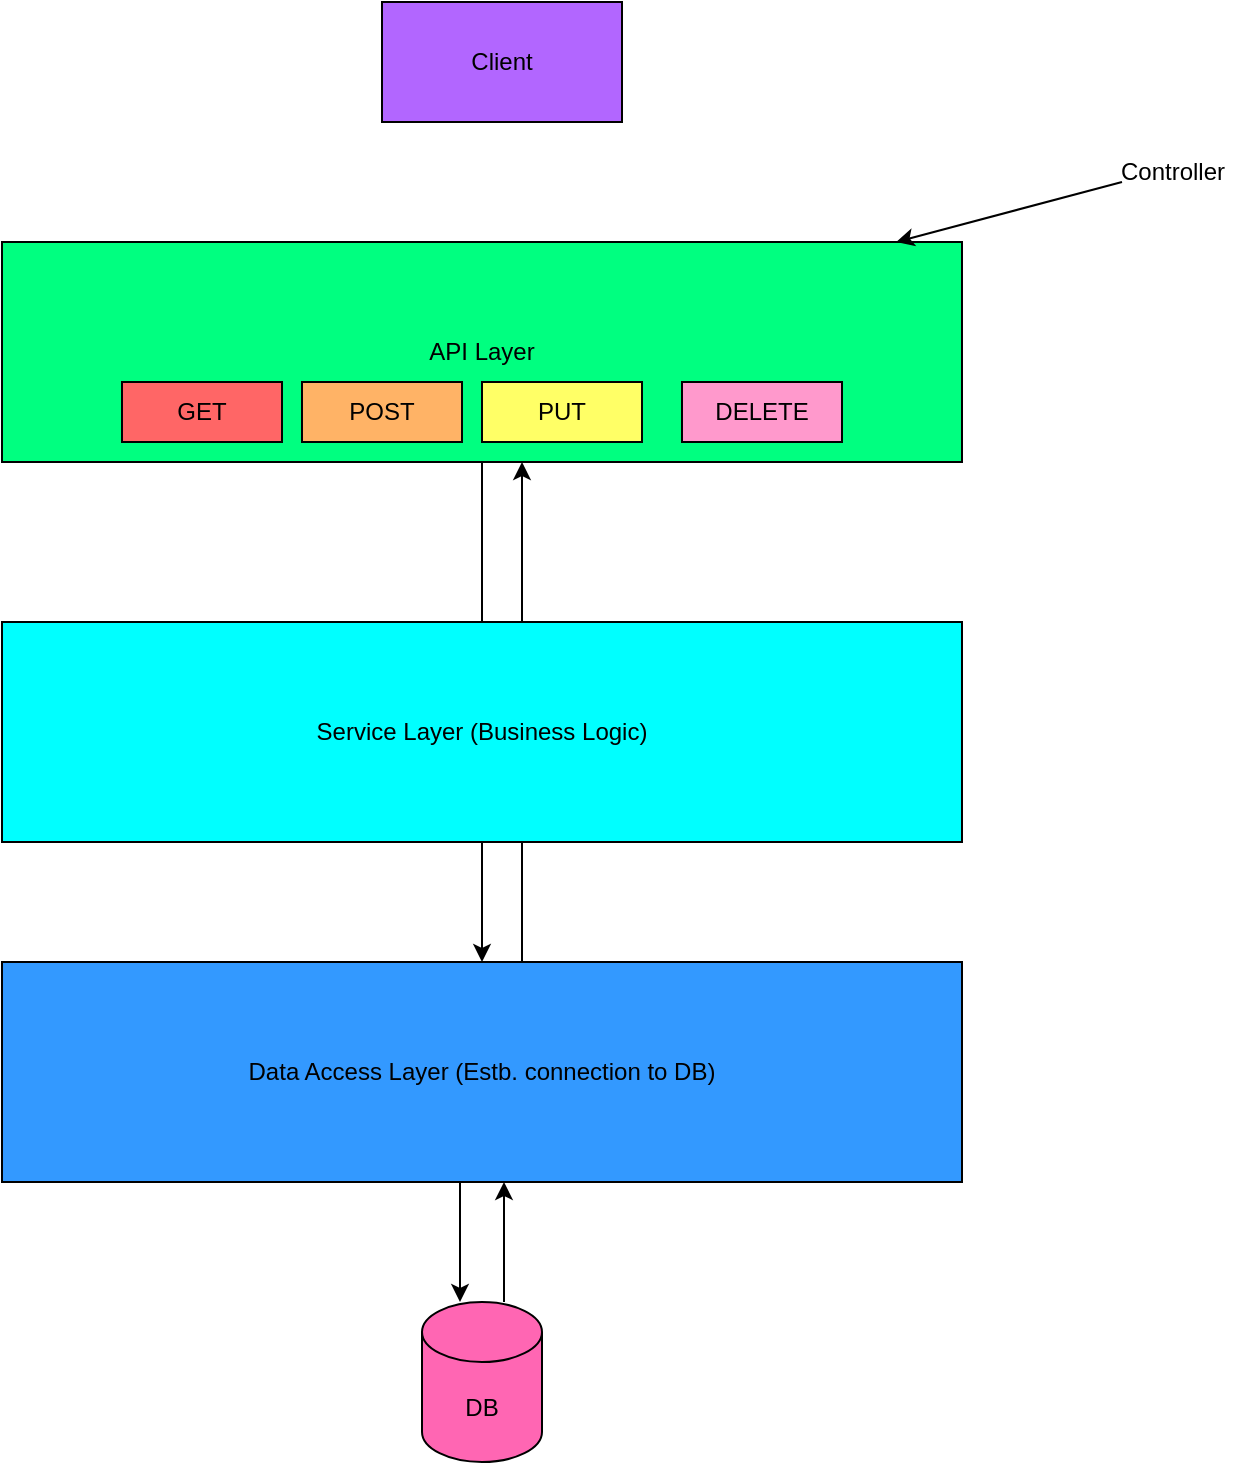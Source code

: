 <mxfile version="24.3.1" type="device">
  <diagram name="Page-1" id="N8vr7S4GNqqB9uquXOqX">
    <mxGraphModel dx="1802" dy="845" grid="1" gridSize="10" guides="1" tooltips="1" connect="1" arrows="1" fold="1" page="1" pageScale="1" pageWidth="850" pageHeight="1100" math="0" shadow="0">
      <root>
        <mxCell id="0" />
        <mxCell id="1" parent="0" />
        <mxCell id="nUbN1-PU3jVC_skDTHLs-14" value="" style="endArrow=classic;html=1;rounded=0;" parent="1" edge="1">
          <mxGeometry width="50" height="50" relative="1" as="geometry">
            <mxPoint x="350" y="620" as="sourcePoint" />
            <mxPoint x="350" y="370" as="targetPoint" />
          </mxGeometry>
        </mxCell>
        <mxCell id="nUbN1-PU3jVC_skDTHLs-13" value="" style="endArrow=classic;html=1;rounded=0;" parent="1" source="nUbN1-PU3jVC_skDTHLs-3" target="nUbN1-PU3jVC_skDTHLs-9" edge="1">
          <mxGeometry width="50" height="50" relative="1" as="geometry">
            <mxPoint x="400" y="560" as="sourcePoint" />
            <mxPoint x="450" y="510" as="targetPoint" />
          </mxGeometry>
        </mxCell>
        <mxCell id="nUbN1-PU3jVC_skDTHLs-2" value="Client" style="rounded=0;whiteSpace=wrap;html=1;fillColor=#B266FF;" parent="1" vertex="1">
          <mxGeometry x="280" y="140" width="120" height="60" as="geometry" />
        </mxCell>
        <mxCell id="nUbN1-PU3jVC_skDTHLs-3" value="API Layer" style="rounded=0;whiteSpace=wrap;html=1;align=center;fillColor=#00FF80;" parent="1" vertex="1">
          <mxGeometry x="90" y="260" width="480" height="110" as="geometry" />
        </mxCell>
        <mxCell id="nUbN1-PU3jVC_skDTHLs-4" value="GET" style="rounded=0;whiteSpace=wrap;html=1;fillColor=#FF6666;" parent="1" vertex="1">
          <mxGeometry x="150" y="330" width="80" height="30" as="geometry" />
        </mxCell>
        <mxCell id="nUbN1-PU3jVC_skDTHLs-5" value="POST" style="rounded=0;whiteSpace=wrap;html=1;fillColor=#FFB366;" parent="1" vertex="1">
          <mxGeometry x="240" y="330" width="80" height="30" as="geometry" />
        </mxCell>
        <mxCell id="nUbN1-PU3jVC_skDTHLs-6" value="PUT" style="rounded=0;whiteSpace=wrap;html=1;fillColor=#FFFF66;" parent="1" vertex="1">
          <mxGeometry x="330" y="330" width="80" height="30" as="geometry" />
        </mxCell>
        <mxCell id="nUbN1-PU3jVC_skDTHLs-7" value="DELETE" style="rounded=0;whiteSpace=wrap;html=1;fillColor=#FF99CC;" parent="1" vertex="1">
          <mxGeometry x="430" y="330" width="80" height="30" as="geometry" />
        </mxCell>
        <mxCell id="nUbN1-PU3jVC_skDTHLs-9" value="Data Access Layer (Estb. connection to DB)" style="rounded=0;whiteSpace=wrap;html=1;align=center;fillColor=#3399FF;" parent="1" vertex="1">
          <mxGeometry x="90" y="620" width="480" height="110" as="geometry" />
        </mxCell>
        <mxCell id="nUbN1-PU3jVC_skDTHLs-10" value="DB" style="shape=cylinder3;whiteSpace=wrap;html=1;boundedLbl=1;backgroundOutline=1;size=15;fillColor=#FF66B3;" parent="1" vertex="1">
          <mxGeometry x="300" y="790" width="60" height="80" as="geometry" />
        </mxCell>
        <mxCell id="nUbN1-PU3jVC_skDTHLs-8" value="Service Layer (Business Logic)" style="rounded=0;whiteSpace=wrap;html=1;align=center;fillColor=#00FFFF;" parent="1" vertex="1">
          <mxGeometry x="90" y="450" width="480" height="110" as="geometry" />
        </mxCell>
        <mxCell id="nUbN1-PU3jVC_skDTHLs-11" value="" style="endArrow=classic;html=1;rounded=0;entryX=0.5;entryY=0;entryDx=0;entryDy=0;entryPerimeter=0;" parent="1" edge="1">
          <mxGeometry width="50" height="50" relative="1" as="geometry">
            <mxPoint x="319" y="730" as="sourcePoint" />
            <mxPoint x="319" y="790" as="targetPoint" />
          </mxGeometry>
        </mxCell>
        <mxCell id="nUbN1-PU3jVC_skDTHLs-12" value="" style="endArrow=classic;html=1;rounded=0;" parent="1" edge="1">
          <mxGeometry width="50" height="50" relative="1" as="geometry">
            <mxPoint x="341" y="790" as="sourcePoint" />
            <mxPoint x="341" y="730" as="targetPoint" />
          </mxGeometry>
        </mxCell>
        <mxCell id="dWVfgyp-xtZMibjRVM5w-2" value="" style="endArrow=classic;html=1;rounded=0;" edge="1" parent="1" target="nUbN1-PU3jVC_skDTHLs-3">
          <mxGeometry width="50" height="50" relative="1" as="geometry">
            <mxPoint x="650" y="230" as="sourcePoint" />
            <mxPoint x="450" y="410" as="targetPoint" />
          </mxGeometry>
        </mxCell>
        <mxCell id="dWVfgyp-xtZMibjRVM5w-3" value="Controller" style="text;html=1;align=center;verticalAlign=middle;resizable=0;points=[];autosize=1;strokeColor=none;fillColor=none;" vertex="1" parent="1">
          <mxGeometry x="635" y="210" width="80" height="30" as="geometry" />
        </mxCell>
      </root>
    </mxGraphModel>
  </diagram>
</mxfile>
